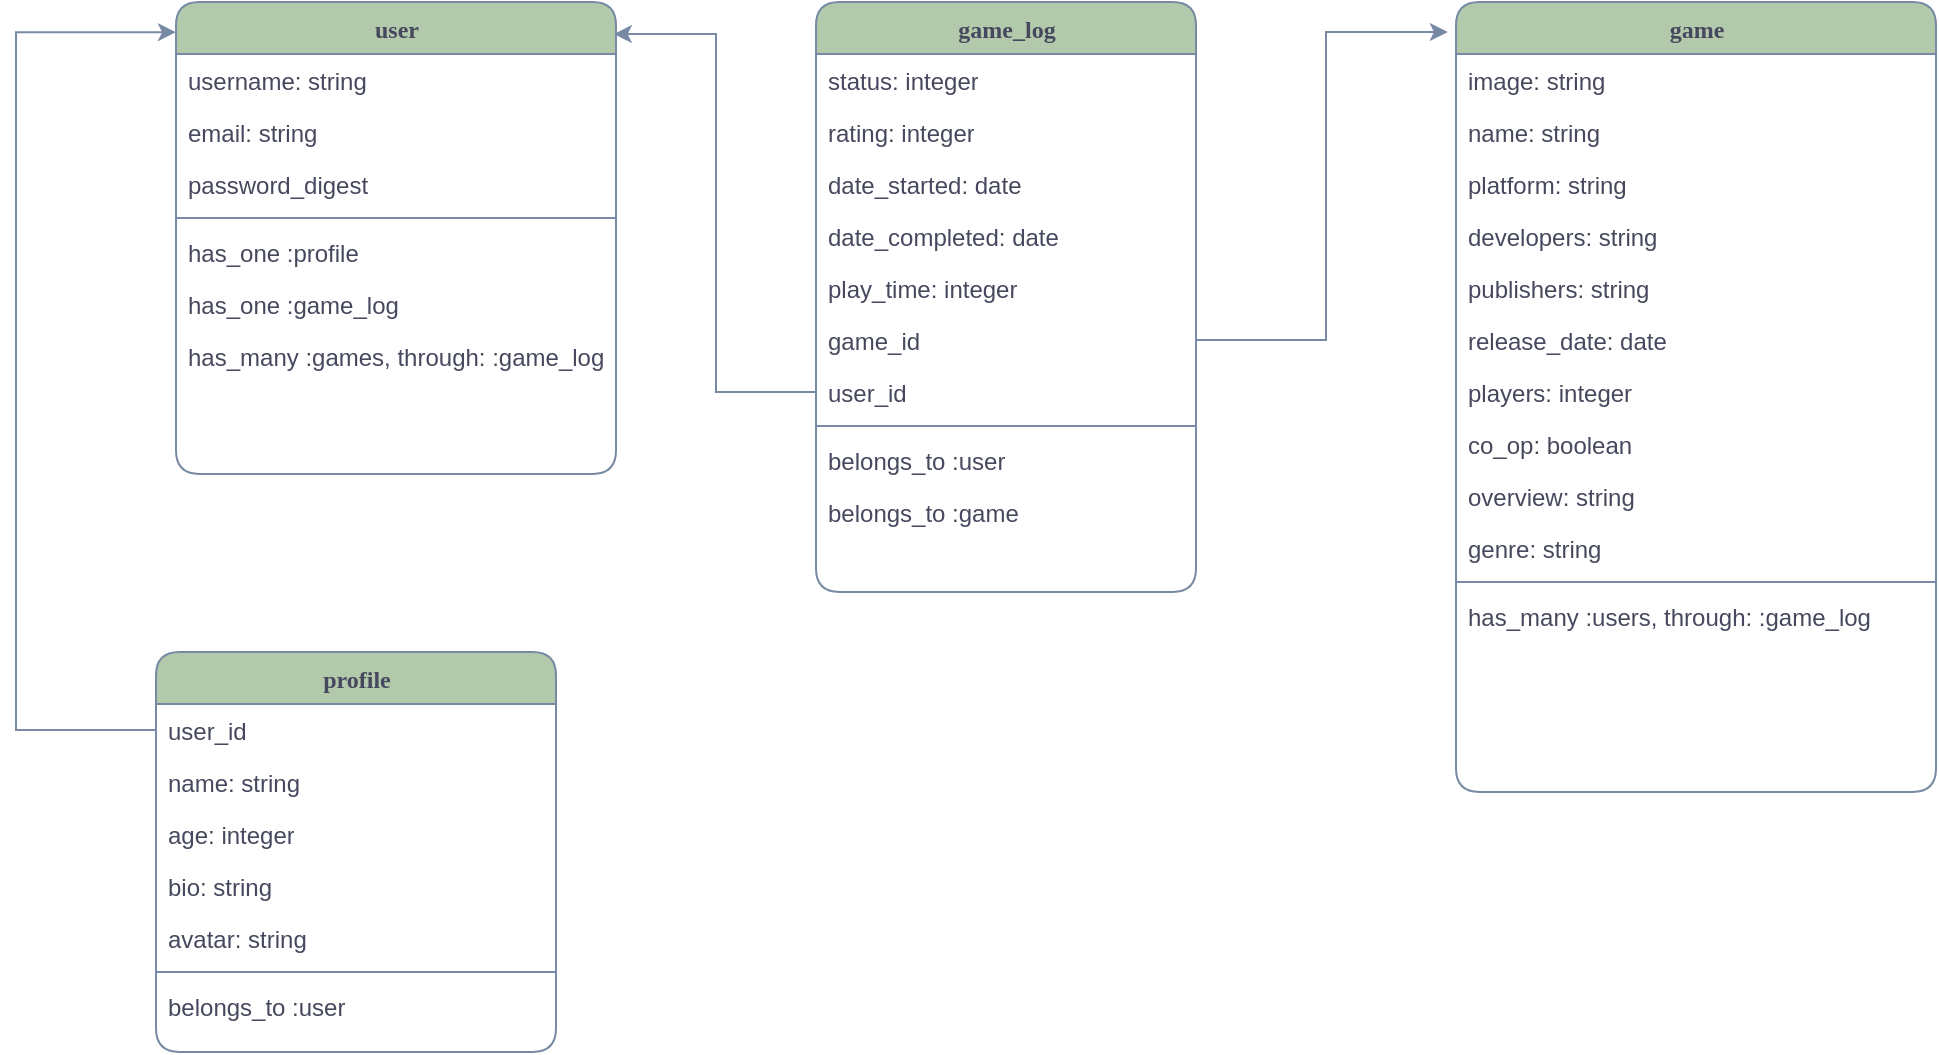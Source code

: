<mxfile version="21.3.7" type="device">
  <diagram name="Page-1" id="9f46799a-70d6-7492-0946-bef42562c5a5">
    <mxGraphModel dx="984" dy="667" grid="1" gridSize="10" guides="1" tooltips="1" connect="1" arrows="1" fold="1" page="1" pageScale="1" pageWidth="1100" pageHeight="850" background="none" math="0" shadow="0">
      <root>
        <mxCell id="0" />
        <mxCell id="1" parent="0" />
        <mxCell id="78961159f06e98e8-30" value="user" style="swimlane;html=1;fontStyle=1;align=center;verticalAlign=top;childLayout=stackLayout;horizontal=1;startSize=26;horizontalStack=0;resizeParent=1;resizeLast=0;collapsible=1;marginBottom=0;swimlaneFillColor=#ffffff;rounded=1;shadow=0;comic=0;labelBackgroundColor=none;strokeWidth=1;fillColor=#B2C9AB;fontFamily=Verdana;fontSize=12;strokeColor=#788AA3;fontColor=#46495D;" parent="1" vertex="1">
          <mxGeometry x="140" y="65" width="220" height="236" as="geometry" />
        </mxCell>
        <mxCell id="78961159f06e98e8-31" value="username: string" style="text;html=1;strokeColor=none;fillColor=none;align=left;verticalAlign=top;spacingLeft=4;spacingRight=4;whiteSpace=wrap;overflow=hidden;rotatable=0;points=[[0,0.5],[1,0.5]];portConstraint=eastwest;fontColor=#46495D;rounded=1;labelBackgroundColor=none;" parent="78961159f06e98e8-30" vertex="1">
          <mxGeometry y="26" width="220" height="26" as="geometry" />
        </mxCell>
        <mxCell id="78961159f06e98e8-32" value="email: string" style="text;html=1;strokeColor=none;fillColor=none;align=left;verticalAlign=top;spacingLeft=4;spacingRight=4;whiteSpace=wrap;overflow=hidden;rotatable=0;points=[[0,0.5],[1,0.5]];portConstraint=eastwest;fontColor=#46495D;rounded=1;labelBackgroundColor=none;" parent="78961159f06e98e8-30" vertex="1">
          <mxGeometry y="52" width="220" height="26" as="geometry" />
        </mxCell>
        <mxCell id="78961159f06e98e8-33" value="password_digest" style="text;html=1;strokeColor=none;fillColor=none;align=left;verticalAlign=top;spacingLeft=4;spacingRight=4;whiteSpace=wrap;overflow=hidden;rotatable=0;points=[[0,0.5],[1,0.5]];portConstraint=eastwest;fontColor=#46495D;rounded=1;labelBackgroundColor=none;" parent="78961159f06e98e8-30" vertex="1">
          <mxGeometry y="78" width="220" height="26" as="geometry" />
        </mxCell>
        <mxCell id="sTL4CAkhsoeY21z6eJCc-37" value="" style="line;html=1;strokeWidth=1;fillColor=none;align=left;verticalAlign=middle;spacingTop=-1;spacingLeft=3;spacingRight=3;rotatable=0;labelPosition=right;points=[];portConstraint=eastwest;fontColor=#46495D;rounded=1;labelBackgroundColor=none;strokeColor=#788AA3;" vertex="1" parent="78961159f06e98e8-30">
          <mxGeometry y="104" width="220" height="8" as="geometry" />
        </mxCell>
        <mxCell id="sTL4CAkhsoeY21z6eJCc-38" value="has_one :profile" style="text;html=1;strokeColor=none;fillColor=none;align=left;verticalAlign=top;spacingLeft=4;spacingRight=4;whiteSpace=wrap;overflow=hidden;rotatable=0;points=[[0,0.5],[1,0.5]];portConstraint=eastwest;fontColor=#46495D;rounded=1;labelBackgroundColor=none;" vertex="1" parent="78961159f06e98e8-30">
          <mxGeometry y="112" width="220" height="26" as="geometry" />
        </mxCell>
        <mxCell id="sTL4CAkhsoeY21z6eJCc-41" value="has_one :game_log" style="text;html=1;strokeColor=none;fillColor=none;align=left;verticalAlign=top;spacingLeft=4;spacingRight=4;whiteSpace=wrap;overflow=hidden;rotatable=0;points=[[0,0.5],[1,0.5]];portConstraint=eastwest;fontColor=#46495D;rounded=1;labelBackgroundColor=none;" vertex="1" parent="78961159f06e98e8-30">
          <mxGeometry y="138" width="220" height="26" as="geometry" />
        </mxCell>
        <mxCell id="sTL4CAkhsoeY21z6eJCc-39" value="has_many :games, through: :game_log" style="text;html=1;strokeColor=none;fillColor=none;align=left;verticalAlign=top;spacingLeft=4;spacingRight=4;whiteSpace=wrap;overflow=hidden;rotatable=0;points=[[0,0.5],[1,0.5]];portConstraint=eastwest;fontColor=#46495D;rounded=1;labelBackgroundColor=none;" vertex="1" parent="78961159f06e98e8-30">
          <mxGeometry y="164" width="220" height="26" as="geometry" />
        </mxCell>
        <mxCell id="sTL4CAkhsoeY21z6eJCc-2" value="profile" style="swimlane;html=1;fontStyle=1;align=center;verticalAlign=top;childLayout=stackLayout;horizontal=1;startSize=26;horizontalStack=0;resizeParent=1;resizeLast=0;collapsible=1;marginBottom=0;swimlaneFillColor=#ffffff;rounded=1;shadow=0;comic=0;labelBackgroundColor=none;strokeWidth=1;fillColor=#B2C9AB;fontFamily=Verdana;fontSize=12;strokeColor=#788AA3;fontColor=#46495D;" vertex="1" parent="1">
          <mxGeometry x="130" y="390" width="200" height="200" as="geometry" />
        </mxCell>
        <mxCell id="sTL4CAkhsoeY21z6eJCc-3" value="user_id" style="text;html=1;strokeColor=none;fillColor=none;align=left;verticalAlign=top;spacingLeft=4;spacingRight=4;whiteSpace=wrap;overflow=hidden;rotatable=0;points=[[0,0.5],[1,0.5]];portConstraint=eastwest;fontColor=#46495D;rounded=1;labelBackgroundColor=none;" vertex="1" parent="sTL4CAkhsoeY21z6eJCc-2">
          <mxGeometry y="26" width="200" height="26" as="geometry" />
        </mxCell>
        <mxCell id="sTL4CAkhsoeY21z6eJCc-5" value="name: string" style="text;html=1;strokeColor=none;fillColor=none;align=left;verticalAlign=top;spacingLeft=4;spacingRight=4;whiteSpace=wrap;overflow=hidden;rotatable=0;points=[[0,0.5],[1,0.5]];portConstraint=eastwest;fontColor=#46495D;rounded=1;labelBackgroundColor=none;" vertex="1" parent="sTL4CAkhsoeY21z6eJCc-2">
          <mxGeometry y="52" width="200" height="26" as="geometry" />
        </mxCell>
        <mxCell id="sTL4CAkhsoeY21z6eJCc-42" value="age: integer" style="text;html=1;strokeColor=none;fillColor=none;align=left;verticalAlign=top;spacingLeft=4;spacingRight=4;whiteSpace=wrap;overflow=hidden;rotatable=0;points=[[0,0.5],[1,0.5]];portConstraint=eastwest;fontColor=#46495D;rounded=1;labelBackgroundColor=none;" vertex="1" parent="sTL4CAkhsoeY21z6eJCc-2">
          <mxGeometry y="78" width="200" height="26" as="geometry" />
        </mxCell>
        <mxCell id="sTL4CAkhsoeY21z6eJCc-7" value="bio: string" style="text;html=1;strokeColor=none;fillColor=none;align=left;verticalAlign=top;spacingLeft=4;spacingRight=4;whiteSpace=wrap;overflow=hidden;rotatable=0;points=[[0,0.5],[1,0.5]];portConstraint=eastwest;fontColor=#46495D;rounded=1;labelBackgroundColor=none;" vertex="1" parent="sTL4CAkhsoeY21z6eJCc-2">
          <mxGeometry y="104" width="200" height="26" as="geometry" />
        </mxCell>
        <mxCell id="sTL4CAkhsoeY21z6eJCc-6" value="avatar: string" style="text;html=1;strokeColor=none;fillColor=none;align=left;verticalAlign=top;spacingLeft=4;spacingRight=4;whiteSpace=wrap;overflow=hidden;rotatable=0;points=[[0,0.5],[1,0.5]];portConstraint=eastwest;fontColor=#46495D;rounded=1;labelBackgroundColor=none;" vertex="1" parent="sTL4CAkhsoeY21z6eJCc-2">
          <mxGeometry y="130" width="200" height="26" as="geometry" />
        </mxCell>
        <mxCell id="sTL4CAkhsoeY21z6eJCc-44" value="" style="line;html=1;strokeWidth=1;fillColor=none;align=left;verticalAlign=middle;spacingTop=-1;spacingLeft=3;spacingRight=3;rotatable=0;labelPosition=right;points=[];portConstraint=eastwest;fontColor=#46495D;rounded=1;labelBackgroundColor=none;strokeColor=#788AA3;" vertex="1" parent="sTL4CAkhsoeY21z6eJCc-2">
          <mxGeometry y="156" width="200" height="8" as="geometry" />
        </mxCell>
        <mxCell id="sTL4CAkhsoeY21z6eJCc-43" value="belongs_to :user" style="text;html=1;strokeColor=none;fillColor=none;align=left;verticalAlign=top;spacingLeft=4;spacingRight=4;whiteSpace=wrap;overflow=hidden;rotatable=0;points=[[0,0.5],[1,0.5]];portConstraint=eastwest;fontColor=#46495D;rounded=1;labelBackgroundColor=none;" vertex="1" parent="sTL4CAkhsoeY21z6eJCc-2">
          <mxGeometry y="164" width="200" height="26" as="geometry" />
        </mxCell>
        <mxCell id="sTL4CAkhsoeY21z6eJCc-12" value="game" style="swimlane;html=1;fontStyle=1;align=center;verticalAlign=top;childLayout=stackLayout;horizontal=1;startSize=26;horizontalStack=0;resizeParent=1;resizeLast=0;collapsible=1;marginBottom=0;swimlaneFillColor=#ffffff;rounded=1;shadow=0;comic=0;labelBackgroundColor=none;strokeWidth=1;fillColor=#B2C9AB;fontFamily=Verdana;fontSize=12;strokeColor=#788AA3;fontColor=#46495D;" vertex="1" parent="1">
          <mxGeometry x="780" y="65" width="240" height="395" as="geometry" />
        </mxCell>
        <mxCell id="sTL4CAkhsoeY21z6eJCc-13" value="image: string" style="text;html=1;strokeColor=none;fillColor=none;align=left;verticalAlign=top;spacingLeft=4;spacingRight=4;whiteSpace=wrap;overflow=hidden;rotatable=0;points=[[0,0.5],[1,0.5]];portConstraint=eastwest;fontColor=#46495D;rounded=1;labelBackgroundColor=none;" vertex="1" parent="sTL4CAkhsoeY21z6eJCc-12">
          <mxGeometry y="26" width="240" height="26" as="geometry" />
        </mxCell>
        <mxCell id="sTL4CAkhsoeY21z6eJCc-14" value="name: string" style="text;html=1;strokeColor=none;fillColor=none;align=left;verticalAlign=top;spacingLeft=4;spacingRight=4;whiteSpace=wrap;overflow=hidden;rotatable=0;points=[[0,0.5],[1,0.5]];portConstraint=eastwest;fontColor=#46495D;rounded=1;labelBackgroundColor=none;" vertex="1" parent="sTL4CAkhsoeY21z6eJCc-12">
          <mxGeometry y="52" width="240" height="26" as="geometry" />
        </mxCell>
        <mxCell id="sTL4CAkhsoeY21z6eJCc-15" value="platform: string" style="text;html=1;strokeColor=none;fillColor=none;align=left;verticalAlign=top;spacingLeft=4;spacingRight=4;whiteSpace=wrap;overflow=hidden;rotatable=0;points=[[0,0.5],[1,0.5]];portConstraint=eastwest;fontColor=#46495D;rounded=1;labelBackgroundColor=none;" vertex="1" parent="sTL4CAkhsoeY21z6eJCc-12">
          <mxGeometry y="78" width="240" height="26" as="geometry" />
        </mxCell>
        <mxCell id="sTL4CAkhsoeY21z6eJCc-47" value="developers: string" style="text;html=1;strokeColor=none;fillColor=none;align=left;verticalAlign=top;spacingLeft=4;spacingRight=4;whiteSpace=wrap;overflow=hidden;rotatable=0;points=[[0,0.5],[1,0.5]];portConstraint=eastwest;fontColor=#46495D;rounded=1;labelBackgroundColor=none;" vertex="1" parent="sTL4CAkhsoeY21z6eJCc-12">
          <mxGeometry y="104" width="240" height="26" as="geometry" />
        </mxCell>
        <mxCell id="sTL4CAkhsoeY21z6eJCc-48" value="publishers: string" style="text;html=1;strokeColor=none;fillColor=none;align=left;verticalAlign=top;spacingLeft=4;spacingRight=4;whiteSpace=wrap;overflow=hidden;rotatable=0;points=[[0,0.5],[1,0.5]];portConstraint=eastwest;fontColor=#46495D;rounded=1;labelBackgroundColor=none;" vertex="1" parent="sTL4CAkhsoeY21z6eJCc-12">
          <mxGeometry y="130" width="240" height="26" as="geometry" />
        </mxCell>
        <mxCell id="sTL4CAkhsoeY21z6eJCc-16" value="release_date: date" style="text;html=1;strokeColor=none;fillColor=none;align=left;verticalAlign=top;spacingLeft=4;spacingRight=4;whiteSpace=wrap;overflow=hidden;rotatable=0;points=[[0,0.5],[1,0.5]];portConstraint=eastwest;fontColor=#46495D;rounded=1;labelBackgroundColor=none;" vertex="1" parent="sTL4CAkhsoeY21z6eJCc-12">
          <mxGeometry y="156" width="240" height="26" as="geometry" />
        </mxCell>
        <mxCell id="sTL4CAkhsoeY21z6eJCc-46" value="players: integer" style="text;html=1;strokeColor=none;fillColor=none;align=left;verticalAlign=top;spacingLeft=4;spacingRight=4;whiteSpace=wrap;overflow=hidden;rotatable=0;points=[[0,0.5],[1,0.5]];portConstraint=eastwest;fontColor=#46495D;rounded=1;labelBackgroundColor=none;" vertex="1" parent="sTL4CAkhsoeY21z6eJCc-12">
          <mxGeometry y="182" width="240" height="26" as="geometry" />
        </mxCell>
        <mxCell id="sTL4CAkhsoeY21z6eJCc-49" value="co_op: boolean" style="text;html=1;strokeColor=none;fillColor=none;align=left;verticalAlign=top;spacingLeft=4;spacingRight=4;whiteSpace=wrap;overflow=hidden;rotatable=0;points=[[0,0.5],[1,0.5]];portConstraint=eastwest;fontColor=#46495D;rounded=1;labelBackgroundColor=none;" vertex="1" parent="sTL4CAkhsoeY21z6eJCc-12">
          <mxGeometry y="208" width="240" height="26" as="geometry" />
        </mxCell>
        <mxCell id="sTL4CAkhsoeY21z6eJCc-17" value="overview: string" style="text;html=1;strokeColor=none;fillColor=none;align=left;verticalAlign=top;spacingLeft=4;spacingRight=4;whiteSpace=wrap;overflow=hidden;rotatable=0;points=[[0,0.5],[1,0.5]];portConstraint=eastwest;fontColor=#46495D;rounded=1;labelBackgroundColor=none;" vertex="1" parent="sTL4CAkhsoeY21z6eJCc-12">
          <mxGeometry y="234" width="240" height="26" as="geometry" />
        </mxCell>
        <mxCell id="sTL4CAkhsoeY21z6eJCc-18" value="genre: string" style="text;html=1;strokeColor=none;fillColor=none;align=left;verticalAlign=top;spacingLeft=4;spacingRight=4;whiteSpace=wrap;overflow=hidden;rotatable=0;points=[[0,0.5],[1,0.5]];portConstraint=eastwest;fontColor=#46495D;rounded=1;labelBackgroundColor=none;" vertex="1" parent="sTL4CAkhsoeY21z6eJCc-12">
          <mxGeometry y="260" width="240" height="26" as="geometry" />
        </mxCell>
        <mxCell id="sTL4CAkhsoeY21z6eJCc-19" value="" style="line;html=1;strokeWidth=1;fillColor=none;align=left;verticalAlign=middle;spacingTop=-1;spacingLeft=3;spacingRight=3;rotatable=0;labelPosition=right;points=[];portConstraint=eastwest;fontColor=#46495D;rounded=1;labelBackgroundColor=none;strokeColor=#788AA3;" vertex="1" parent="sTL4CAkhsoeY21z6eJCc-12">
          <mxGeometry y="286" width="240" height="8" as="geometry" />
        </mxCell>
        <mxCell id="sTL4CAkhsoeY21z6eJCc-20" value="has_many :users, through: :game_log" style="text;html=1;strokeColor=none;fillColor=none;align=left;verticalAlign=top;spacingLeft=4;spacingRight=4;whiteSpace=wrap;overflow=hidden;rotatable=0;points=[[0,0.5],[1,0.5]];portConstraint=eastwest;fontColor=#46495D;rounded=1;labelBackgroundColor=none;" vertex="1" parent="sTL4CAkhsoeY21z6eJCc-12">
          <mxGeometry y="294" width="240" height="26" as="geometry" />
        </mxCell>
        <mxCell id="sTL4CAkhsoeY21z6eJCc-22" value="game_log" style="swimlane;html=1;fontStyle=1;align=center;verticalAlign=top;childLayout=stackLayout;horizontal=1;startSize=26;horizontalStack=0;resizeParent=1;resizeLast=0;collapsible=1;marginBottom=0;swimlaneFillColor=#ffffff;rounded=1;shadow=0;comic=0;labelBackgroundColor=none;strokeWidth=1;fillColor=#B2C9AB;fontFamily=Verdana;fontSize=12;strokeColor=#788AA3;fontColor=#46495D;" vertex="1" parent="1">
          <mxGeometry x="460" y="65" width="190" height="295" as="geometry" />
        </mxCell>
        <mxCell id="sTL4CAkhsoeY21z6eJCc-24" value="status: integer" style="text;html=1;strokeColor=none;fillColor=none;align=left;verticalAlign=top;spacingLeft=4;spacingRight=4;whiteSpace=wrap;overflow=hidden;rotatable=0;points=[[0,0.5],[1,0.5]];portConstraint=eastwest;fontColor=#46495D;rounded=1;labelBackgroundColor=none;" vertex="1" parent="sTL4CAkhsoeY21z6eJCc-22">
          <mxGeometry y="26" width="190" height="26" as="geometry" />
        </mxCell>
        <mxCell id="sTL4CAkhsoeY21z6eJCc-25" value="rating: integer" style="text;html=1;strokeColor=none;fillColor=none;align=left;verticalAlign=top;spacingLeft=4;spacingRight=4;whiteSpace=wrap;overflow=hidden;rotatable=0;points=[[0,0.5],[1,0.5]];portConstraint=eastwest;fontColor=#46495D;rounded=1;labelBackgroundColor=none;" vertex="1" parent="sTL4CAkhsoeY21z6eJCc-22">
          <mxGeometry y="52" width="190" height="26" as="geometry" />
        </mxCell>
        <mxCell id="sTL4CAkhsoeY21z6eJCc-26" value="date_started: date" style="text;html=1;strokeColor=none;fillColor=none;align=left;verticalAlign=top;spacingLeft=4;spacingRight=4;whiteSpace=wrap;overflow=hidden;rotatable=0;points=[[0,0.5],[1,0.5]];portConstraint=eastwest;fontColor=#46495D;rounded=1;labelBackgroundColor=none;" vertex="1" parent="sTL4CAkhsoeY21z6eJCc-22">
          <mxGeometry y="78" width="190" height="26" as="geometry" />
        </mxCell>
        <mxCell id="sTL4CAkhsoeY21z6eJCc-27" value="date_completed: date" style="text;html=1;strokeColor=none;fillColor=none;align=left;verticalAlign=top;spacingLeft=4;spacingRight=4;whiteSpace=wrap;overflow=hidden;rotatable=0;points=[[0,0.5],[1,0.5]];portConstraint=eastwest;fontColor=#46495D;rounded=1;labelBackgroundColor=none;" vertex="1" parent="sTL4CAkhsoeY21z6eJCc-22">
          <mxGeometry y="104" width="190" height="26" as="geometry" />
        </mxCell>
        <mxCell id="sTL4CAkhsoeY21z6eJCc-28" value="play_time: integer" style="text;html=1;strokeColor=none;fillColor=none;align=left;verticalAlign=top;spacingLeft=4;spacingRight=4;whiteSpace=wrap;overflow=hidden;rotatable=0;points=[[0,0.5],[1,0.5]];portConstraint=eastwest;fontColor=#46495D;rounded=1;labelBackgroundColor=none;" vertex="1" parent="sTL4CAkhsoeY21z6eJCc-22">
          <mxGeometry y="130" width="190" height="26" as="geometry" />
        </mxCell>
        <mxCell id="sTL4CAkhsoeY21z6eJCc-23" value="game_id" style="text;html=1;strokeColor=none;fillColor=none;align=left;verticalAlign=top;spacingLeft=4;spacingRight=4;whiteSpace=wrap;overflow=hidden;rotatable=0;points=[[0,0.5],[1,0.5]];portConstraint=eastwest;fontColor=#46495D;rounded=1;labelBackgroundColor=none;" vertex="1" parent="sTL4CAkhsoeY21z6eJCc-22">
          <mxGeometry y="156" width="190" height="26" as="geometry" />
        </mxCell>
        <mxCell id="sTL4CAkhsoeY21z6eJCc-45" value="user_id" style="text;html=1;strokeColor=none;fillColor=none;align=left;verticalAlign=top;spacingLeft=4;spacingRight=4;whiteSpace=wrap;overflow=hidden;rotatable=0;points=[[0,0.5],[1,0.5]];portConstraint=eastwest;fontColor=#46495D;rounded=1;labelBackgroundColor=none;" vertex="1" parent="sTL4CAkhsoeY21z6eJCc-22">
          <mxGeometry y="182" width="190" height="26" as="geometry" />
        </mxCell>
        <mxCell id="sTL4CAkhsoeY21z6eJCc-29" value="" style="line;html=1;strokeWidth=1;fillColor=none;align=left;verticalAlign=middle;spacingTop=-1;spacingLeft=3;spacingRight=3;rotatable=0;labelPosition=right;points=[];portConstraint=eastwest;fontColor=#46495D;rounded=1;labelBackgroundColor=none;strokeColor=#788AA3;" vertex="1" parent="sTL4CAkhsoeY21z6eJCc-22">
          <mxGeometry y="208" width="190" height="8" as="geometry" />
        </mxCell>
        <mxCell id="sTL4CAkhsoeY21z6eJCc-30" value="belongs_to :user" style="text;html=1;strokeColor=none;fillColor=none;align=left;verticalAlign=top;spacingLeft=4;spacingRight=4;whiteSpace=wrap;overflow=hidden;rotatable=0;points=[[0,0.5],[1,0.5]];portConstraint=eastwest;fontColor=#46495D;rounded=1;labelBackgroundColor=none;" vertex="1" parent="sTL4CAkhsoeY21z6eJCc-22">
          <mxGeometry y="216" width="190" height="26" as="geometry" />
        </mxCell>
        <mxCell id="sTL4CAkhsoeY21z6eJCc-31" value="belongs_to :game" style="text;html=1;strokeColor=none;fillColor=none;align=left;verticalAlign=top;spacingLeft=4;spacingRight=4;whiteSpace=wrap;overflow=hidden;rotatable=0;points=[[0,0.5],[1,0.5]];portConstraint=eastwest;fontColor=#46495D;rounded=1;labelBackgroundColor=none;" vertex="1" parent="sTL4CAkhsoeY21z6eJCc-22">
          <mxGeometry y="242" width="190" height="26" as="geometry" />
        </mxCell>
        <mxCell id="sTL4CAkhsoeY21z6eJCc-57" style="edgeStyle=elbowEdgeStyle;rounded=0;orthogonalLoop=1;jettySize=auto;html=1;exitX=0;exitY=0.5;exitDx=0;exitDy=0;strokeColor=#788AA3;fontColor=#46495D;fillColor=#B2C9AB;entryX=0;entryY=0.064;entryDx=0;entryDy=0;entryPerimeter=0;" edge="1" parent="1" source="sTL4CAkhsoeY21z6eJCc-3" target="78961159f06e98e8-30">
          <mxGeometry relative="1" as="geometry">
            <mxPoint x="40" y="80" as="targetPoint" />
            <Array as="points">
              <mxPoint x="60" y="260" />
            </Array>
          </mxGeometry>
        </mxCell>
        <mxCell id="sTL4CAkhsoeY21z6eJCc-58" style="edgeStyle=orthogonalEdgeStyle;rounded=0;orthogonalLoop=1;jettySize=auto;html=1;entryX=-0.017;entryY=0.038;entryDx=0;entryDy=0;entryPerimeter=0;strokeColor=#788AA3;fontColor=#46495D;fillColor=#B2C9AB;" edge="1" parent="1" source="sTL4CAkhsoeY21z6eJCc-23" target="sTL4CAkhsoeY21z6eJCc-12">
          <mxGeometry relative="1" as="geometry" />
        </mxCell>
        <mxCell id="sTL4CAkhsoeY21z6eJCc-59" style="edgeStyle=orthogonalEdgeStyle;rounded=0;orthogonalLoop=1;jettySize=auto;html=1;exitX=0;exitY=0.5;exitDx=0;exitDy=0;entryX=0.995;entryY=0.068;entryDx=0;entryDy=0;entryPerimeter=0;strokeColor=#788AA3;fontColor=#46495D;fillColor=#B2C9AB;" edge="1" parent="1" source="sTL4CAkhsoeY21z6eJCc-45" target="78961159f06e98e8-30">
          <mxGeometry relative="1" as="geometry" />
        </mxCell>
      </root>
    </mxGraphModel>
  </diagram>
</mxfile>
